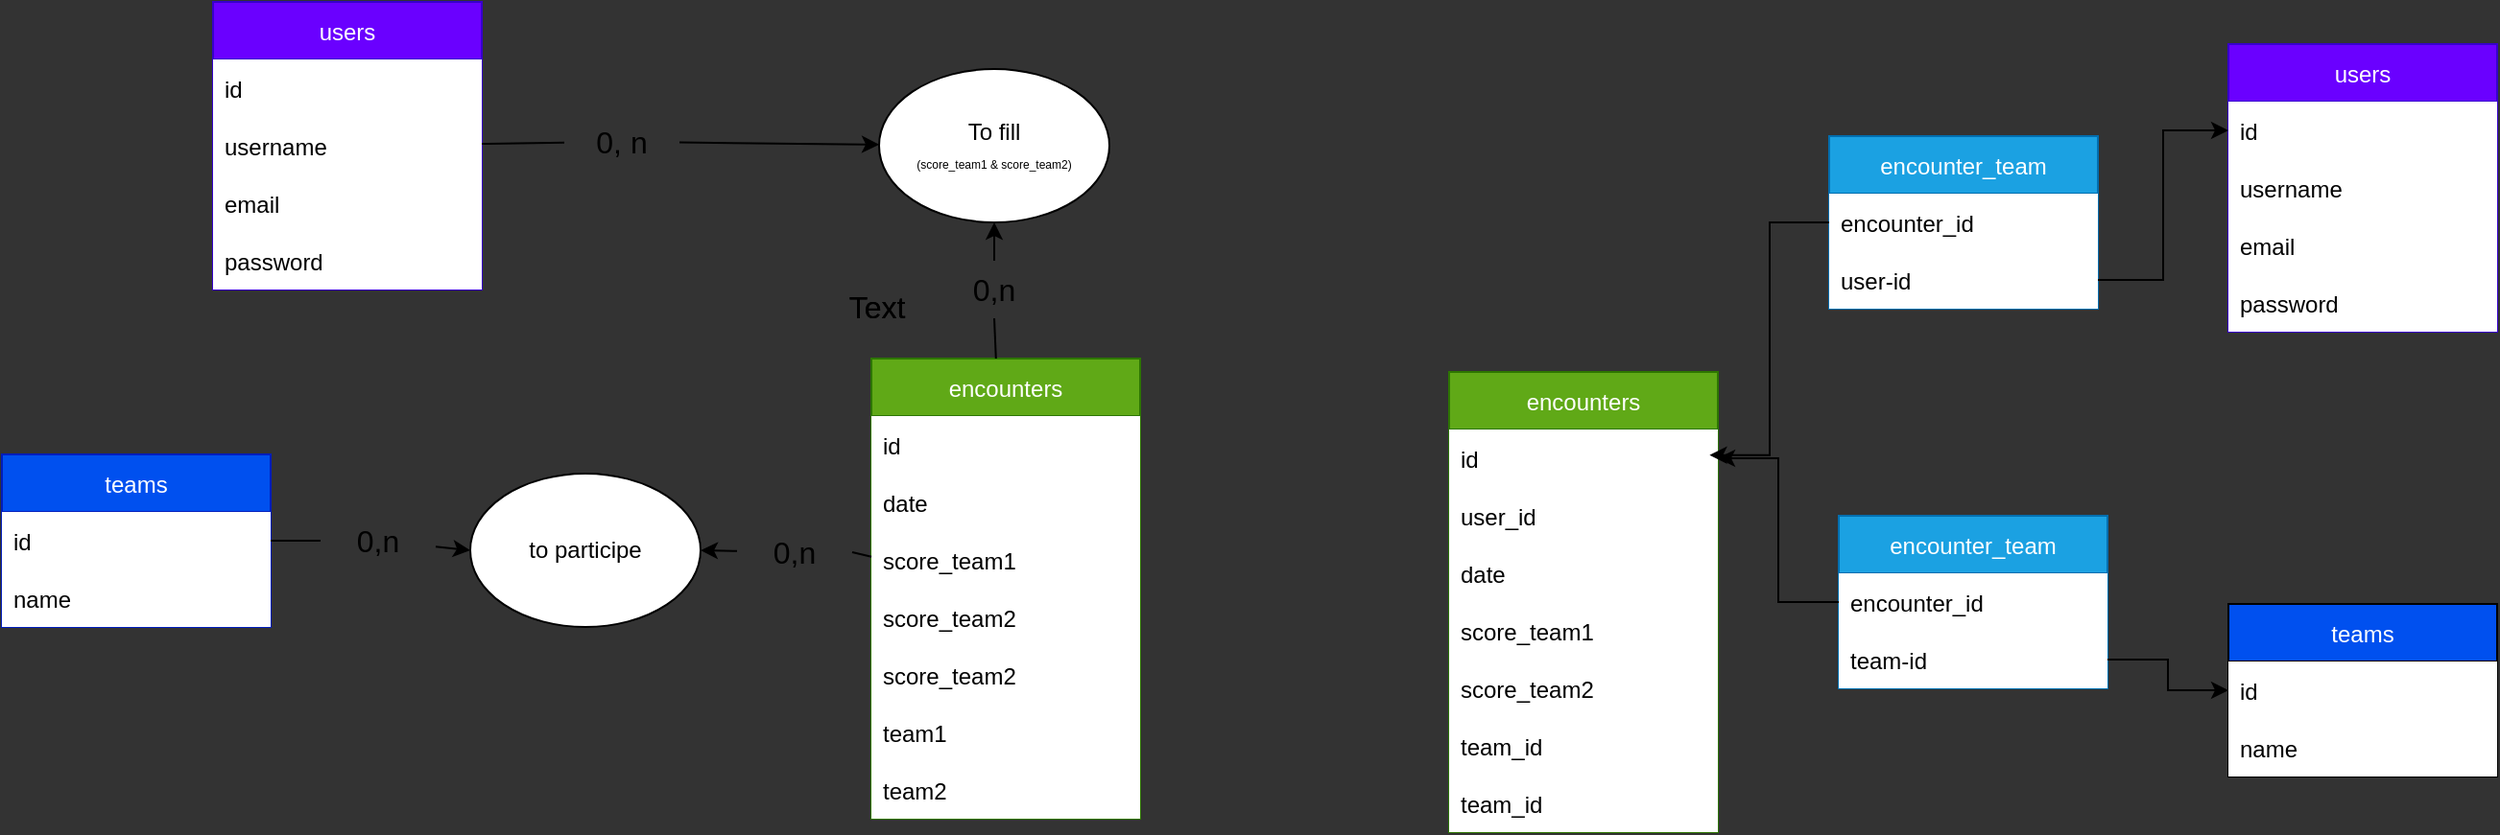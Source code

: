 <mxfile>
    <diagram id="moAj0ZgK-iWVBSQXD-7P" name="MLD-MCD peps">
        <mxGraphModel dx="800" dy="987" grid="0" gridSize="10" guides="1" tooltips="1" connect="1" arrows="1" fold="1" page="0" pageScale="1" pageWidth="827" pageHeight="1169" background="#333333" math="0" shadow="0">
            <root>
                <mxCell id="0"/>
                <mxCell id="1" parent="0"/>
                <mxCell id="30" style="edgeStyle=none;html=1;rounded=0;startArrow=none;" edge="1" parent="1" source="41" target="35">
                    <mxGeometry relative="1" as="geometry">
                        <mxPoint x="419" y="25.0" as="targetPoint"/>
                    </mxGeometry>
                </mxCell>
                <mxCell id="2" value="users" style="swimlane;fontStyle=0;childLayout=stackLayout;horizontal=1;startSize=30;horizontalStack=0;resizeParent=1;resizeParentMax=0;resizeLast=0;collapsible=1;marginBottom=0;fillColor=#6a00ff;fontColor=#ffffff;strokeColor=#3700CC;rounded=0;" vertex="1" parent="1">
                    <mxGeometry x="228" y="-52" width="140" height="150" as="geometry"/>
                </mxCell>
                <mxCell id="3" value="id" style="text;strokeColor=none;fillColor=default;align=left;verticalAlign=middle;spacingLeft=4;spacingRight=4;overflow=hidden;points=[[0,0.5],[1,0.5]];portConstraint=eastwest;rotatable=0;rounded=0;" vertex="1" parent="2">
                    <mxGeometry y="30" width="140" height="30" as="geometry"/>
                </mxCell>
                <mxCell id="4" value="username" style="text;strokeColor=none;fillColor=default;align=left;verticalAlign=middle;spacingLeft=4;spacingRight=4;overflow=hidden;points=[[0,0.5],[1,0.5]];portConstraint=eastwest;rotatable=0;rounded=0;" vertex="1" parent="2">
                    <mxGeometry y="60" width="140" height="30" as="geometry"/>
                </mxCell>
                <mxCell id="10" value="email" style="text;strokeColor=none;fillColor=default;align=left;verticalAlign=middle;spacingLeft=4;spacingRight=4;overflow=hidden;points=[[0,0.5],[1,0.5]];portConstraint=eastwest;rotatable=0;rounded=0;" vertex="1" parent="2">
                    <mxGeometry y="90" width="140" height="30" as="geometry"/>
                </mxCell>
                <mxCell id="5" value="password" style="text;strokeColor=none;fillColor=default;align=left;verticalAlign=middle;spacingLeft=4;spacingRight=4;overflow=hidden;points=[[0,0.5],[1,0.5]];portConstraint=eastwest;rotatable=0;rounded=0;" vertex="1" parent="2">
                    <mxGeometry y="120" width="140" height="30" as="geometry"/>
                </mxCell>
                <mxCell id="22" style="edgeStyle=none;html=1;entryX=0;entryY=0.5;entryDx=0;entryDy=0;rounded=0;startArrow=none;" edge="1" parent="1" source="50" target="21">
                    <mxGeometry relative="1" as="geometry">
                        <mxPoint x="290" y="325.0" as="targetPoint"/>
                    </mxGeometry>
                </mxCell>
                <mxCell id="6" value="teams" style="swimlane;fontStyle=0;childLayout=stackLayout;horizontal=1;startSize=30;horizontalStack=0;resizeParent=1;resizeParentMax=0;resizeLast=0;collapsible=1;marginBottom=0;fillColor=#0050ef;fontColor=#ffffff;strokeColor=#001DBC;rounded=0;" vertex="1" parent="1">
                    <mxGeometry x="118" y="184" width="140" height="90" as="geometry"/>
                </mxCell>
                <mxCell id="7" value="id" style="text;strokeColor=none;fillColor=default;align=left;verticalAlign=middle;spacingLeft=4;spacingRight=4;overflow=hidden;points=[[0,0.5],[1,0.5]];portConstraint=eastwest;rotatable=0;rounded=0;" vertex="1" parent="6">
                    <mxGeometry y="30" width="140" height="30" as="geometry"/>
                </mxCell>
                <mxCell id="8" value="name" style="text;strokeColor=none;fillColor=default;align=left;verticalAlign=middle;spacingLeft=4;spacingRight=4;overflow=hidden;points=[[0,0.5],[1,0.5]];portConstraint=eastwest;rotatable=0;rounded=0;" vertex="1" parent="6">
                    <mxGeometry y="60" width="140" height="30" as="geometry"/>
                </mxCell>
                <mxCell id="23" style="edgeStyle=none;html=1;entryX=1;entryY=0.5;entryDx=0;entryDy=0;rounded=0;startArrow=none;" edge="1" parent="1" source="47" target="21">
                    <mxGeometry relative="1" as="geometry"/>
                </mxCell>
                <mxCell id="36" style="edgeStyle=none;html=1;entryX=0.5;entryY=1;entryDx=0;entryDy=0;rounded=0;startArrow=none;" edge="1" parent="1" source="44" target="35">
                    <mxGeometry relative="1" as="geometry"/>
                </mxCell>
                <mxCell id="11" value="encounters" style="swimlane;fontStyle=0;childLayout=stackLayout;horizontal=1;startSize=30;horizontalStack=0;resizeParent=1;resizeParentMax=0;resizeLast=0;collapsible=1;marginBottom=0;fillColor=#60a917;fontColor=#ffffff;strokeColor=#2D7600;rounded=0;" vertex="1" parent="1">
                    <mxGeometry x="571" y="134" width="140" height="240" as="geometry"/>
                </mxCell>
                <mxCell id="12" value="id" style="text;strokeColor=none;fillColor=default;align=left;verticalAlign=middle;spacingLeft=4;spacingRight=4;overflow=hidden;points=[[0,0.5],[1,0.5]];portConstraint=eastwest;rotatable=0;rounded=0;" vertex="1" parent="11">
                    <mxGeometry y="30" width="140" height="30" as="geometry"/>
                </mxCell>
                <mxCell id="13" value="date" style="text;strokeColor=none;fillColor=default;align=left;verticalAlign=middle;spacingLeft=4;spacingRight=4;overflow=hidden;points=[[0,0.5],[1,0.5]];portConstraint=eastwest;rotatable=0;rounded=0;" vertex="1" parent="11">
                    <mxGeometry y="60" width="140" height="30" as="geometry"/>
                </mxCell>
                <mxCell id="38" value="score_team1" style="text;strokeColor=none;fillColor=default;align=left;verticalAlign=middle;spacingLeft=4;spacingRight=4;overflow=hidden;points=[[0,0.5],[1,0.5]];portConstraint=eastwest;rotatable=0;rounded=0;" vertex="1" parent="11">
                    <mxGeometry y="90" width="140" height="30" as="geometry"/>
                </mxCell>
                <mxCell id="39" value="score_team2" style="text;strokeColor=none;fillColor=default;align=left;verticalAlign=middle;spacingLeft=4;spacingRight=4;overflow=hidden;points=[[0,0.5],[1,0.5]];portConstraint=eastwest;rotatable=0;rounded=0;" vertex="1" parent="11">
                    <mxGeometry y="120" width="140" height="30" as="geometry"/>
                </mxCell>
                <mxCell id="52" value="score_team2" style="text;strokeColor=none;fillColor=default;align=left;verticalAlign=middle;spacingLeft=4;spacingRight=4;overflow=hidden;points=[[0,0.5],[1,0.5]];portConstraint=eastwest;rotatable=0;rounded=0;" vertex="1" parent="11">
                    <mxGeometry y="150" width="140" height="30" as="geometry"/>
                </mxCell>
                <mxCell id="14" value="team1" style="text;strokeColor=none;fillColor=default;align=left;verticalAlign=middle;spacingLeft=4;spacingRight=4;overflow=hidden;points=[[0,0.5],[1,0.5]];portConstraint=eastwest;rotatable=0;rounded=0;" vertex="1" parent="11">
                    <mxGeometry y="180" width="140" height="30" as="geometry"/>
                </mxCell>
                <mxCell id="15" value="team2" style="text;strokeColor=none;fillColor=default;align=left;verticalAlign=middle;spacingLeft=4;spacingRight=4;overflow=hidden;points=[[0,0.5],[1,0.5]];portConstraint=eastwest;rotatable=0;rounded=0;" vertex="1" parent="11">
                    <mxGeometry y="210" width="140" height="30" as="geometry"/>
                </mxCell>
                <mxCell id="21" value="to participe" style="ellipse;whiteSpace=wrap;html=1;rounded=0;" vertex="1" parent="1">
                    <mxGeometry x="362" y="194" width="120" height="80" as="geometry"/>
                </mxCell>
                <mxCell id="35" value="To fill &lt;br&gt;&lt;font style=&quot;font-size: 6px&quot;&gt;(score_team1 &amp;amp; score_team2)&lt;/font&gt;" style="ellipse;whiteSpace=wrap;html=1;rounded=0;" vertex="1" parent="1">
                    <mxGeometry x="575" y="-17" width="120" height="80" as="geometry"/>
                </mxCell>
                <mxCell id="41" value="&lt;font style=&quot;font-size: 16px&quot;&gt;0, n&lt;/font&gt;" style="text;html=1;strokeColor=none;fillColor=none;align=center;verticalAlign=middle;whiteSpace=wrap;rounded=0;fontSize=6;" vertex="1" parent="1">
                    <mxGeometry x="411" y="6" width="60" height="30" as="geometry"/>
                </mxCell>
                <mxCell id="42" value="" style="edgeStyle=none;html=1;rounded=0;endArrow=none;" edge="1" parent="1" source="2" target="41">
                    <mxGeometry relative="1" as="geometry">
                        <mxPoint x="280" y="24.416" as="sourcePoint"/>
                        <mxPoint x="631.004" y="21.486" as="targetPoint"/>
                    </mxGeometry>
                </mxCell>
                <mxCell id="44" value="0,n" style="text;html=1;strokeColor=none;fillColor=none;align=center;verticalAlign=middle;whiteSpace=wrap;rounded=0;fontSize=16;" vertex="1" parent="1">
                    <mxGeometry x="605" y="83" width="60" height="30" as="geometry"/>
                </mxCell>
                <mxCell id="45" value="" style="edgeStyle=none;html=1;entryX=0.5;entryY=1;entryDx=0;entryDy=0;rounded=0;endArrow=none;" edge="1" parent="1" source="11" target="44">
                    <mxGeometry relative="1" as="geometry">
                        <mxPoint x="637.42" y="134" as="sourcePoint"/>
                        <mxPoint x="635" y="63" as="targetPoint"/>
                    </mxGeometry>
                </mxCell>
                <mxCell id="46" value="Text" style="text;html=1;strokeColor=none;fillColor=none;align=center;verticalAlign=middle;whiteSpace=wrap;rounded=0;fontSize=16;" vertex="1" parent="1">
                    <mxGeometry x="544" y="92" width="60" height="30" as="geometry"/>
                </mxCell>
                <mxCell id="47" value="0,n" style="text;html=1;strokeColor=none;fillColor=none;align=center;verticalAlign=middle;whiteSpace=wrap;rounded=0;fontSize=16;" vertex="1" parent="1">
                    <mxGeometry x="501" y="220" width="60" height="30" as="geometry"/>
                </mxCell>
                <mxCell id="48" value="" style="edgeStyle=none;html=1;entryX=1;entryY=0.5;entryDx=0;entryDy=0;rounded=0;endArrow=none;" edge="1" parent="1" source="11" target="47">
                    <mxGeometry relative="1" as="geometry">
                        <mxPoint x="571" y="236.799" as="sourcePoint"/>
                        <mxPoint x="482.0" y="234" as="targetPoint"/>
                    </mxGeometry>
                </mxCell>
                <mxCell id="49" value="Text" style="text;html=1;strokeColor=none;fillColor=none;align=center;verticalAlign=middle;whiteSpace=wrap;rounded=0;fontSize=16;" vertex="1" parent="1">
                    <mxGeometry x="544" y="92" width="60" height="30" as="geometry"/>
                </mxCell>
                <mxCell id="50" value="0,n" style="text;html=1;strokeColor=none;fillColor=none;align=center;verticalAlign=middle;whiteSpace=wrap;rounded=0;fontSize=16;" vertex="1" parent="1">
                    <mxGeometry x="284" y="214" width="60" height="30" as="geometry"/>
                </mxCell>
                <mxCell id="51" value="" style="edgeStyle=none;html=1;entryX=0;entryY=0.5;entryDx=0;entryDy=0;rounded=0;endArrow=none;" edge="1" parent="1" source="6" target="50">
                    <mxGeometry relative="1" as="geometry">
                        <mxPoint x="362.0" y="234" as="targetPoint"/>
                        <mxPoint x="283" y="232.94" as="sourcePoint"/>
                    </mxGeometry>
                </mxCell>
                <mxCell id="53" value="users" style="swimlane;fontStyle=0;childLayout=stackLayout;horizontal=1;startSize=30;horizontalStack=0;resizeParent=1;resizeParentMax=0;resizeLast=0;collapsible=1;marginBottom=0;fillColor=#6a00ff;fontColor=#ffffff;strokeColor=#3700CC;rounded=0;" vertex="1" parent="1">
                    <mxGeometry x="1278" y="-30" width="140" height="150" as="geometry"/>
                </mxCell>
                <mxCell id="54" value="id" style="text;strokeColor=none;fillColor=default;align=left;verticalAlign=middle;spacingLeft=4;spacingRight=4;overflow=hidden;points=[[0,0.5],[1,0.5]];portConstraint=eastwest;rotatable=0;rounded=0;" vertex="1" parent="53">
                    <mxGeometry y="30" width="140" height="30" as="geometry"/>
                </mxCell>
                <mxCell id="55" value="username" style="text;strokeColor=none;fillColor=default;align=left;verticalAlign=middle;spacingLeft=4;spacingRight=4;overflow=hidden;points=[[0,0.5],[1,0.5]];portConstraint=eastwest;rotatable=0;rounded=0;" vertex="1" parent="53">
                    <mxGeometry y="60" width="140" height="30" as="geometry"/>
                </mxCell>
                <mxCell id="56" value="email" style="text;strokeColor=none;fillColor=default;align=left;verticalAlign=middle;spacingLeft=4;spacingRight=4;overflow=hidden;points=[[0,0.5],[1,0.5]];portConstraint=eastwest;rotatable=0;rounded=0;" vertex="1" parent="53">
                    <mxGeometry y="90" width="140" height="30" as="geometry"/>
                </mxCell>
                <mxCell id="57" value="password" style="text;strokeColor=none;fillColor=default;align=left;verticalAlign=middle;spacingLeft=4;spacingRight=4;overflow=hidden;points=[[0,0.5],[1,0.5]];portConstraint=eastwest;rotatable=0;rounded=0;" vertex="1" parent="53">
                    <mxGeometry y="120" width="140" height="30" as="geometry"/>
                </mxCell>
                <mxCell id="58" value="encounters" style="swimlane;fontStyle=0;childLayout=stackLayout;horizontal=1;startSize=30;horizontalStack=0;resizeParent=1;resizeParentMax=0;resizeLast=0;collapsible=1;marginBottom=0;fillColor=#60a917;fontColor=#ffffff;strokeColor=#2D7600;rounded=0;" vertex="1" parent="1">
                    <mxGeometry x="872" y="141" width="140" height="240" as="geometry"/>
                </mxCell>
                <mxCell id="59" value="id" style="text;strokeColor=none;fillColor=default;align=left;verticalAlign=middle;spacingLeft=4;spacingRight=4;overflow=hidden;points=[[0,0.5],[1,0.5]];portConstraint=eastwest;rotatable=0;rounded=0;" vertex="1" parent="58">
                    <mxGeometry y="30" width="140" height="30" as="geometry"/>
                </mxCell>
                <mxCell id="60" value="user_id" style="text;strokeColor=none;fillColor=default;align=left;verticalAlign=middle;spacingLeft=4;spacingRight=4;overflow=hidden;points=[[0,0.5],[1,0.5]];portConstraint=eastwest;rotatable=0;rounded=0;" vertex="1" parent="58">
                    <mxGeometry y="60" width="140" height="30" as="geometry"/>
                </mxCell>
                <mxCell id="72" value="date" style="text;strokeColor=none;fillColor=default;align=left;verticalAlign=middle;spacingLeft=4;spacingRight=4;overflow=hidden;points=[[0,0.5],[1,0.5]];portConstraint=eastwest;rotatable=0;rounded=0;" vertex="1" parent="58">
                    <mxGeometry y="90" width="140" height="30" as="geometry"/>
                </mxCell>
                <mxCell id="61" value="score_team1" style="text;strokeColor=none;fillColor=default;align=left;verticalAlign=middle;spacingLeft=4;spacingRight=4;overflow=hidden;points=[[0,0.5],[1,0.5]];portConstraint=eastwest;rotatable=0;rounded=0;" vertex="1" parent="58">
                    <mxGeometry y="120" width="140" height="30" as="geometry"/>
                </mxCell>
                <mxCell id="62" value="score_team2" style="text;strokeColor=none;fillColor=default;align=left;verticalAlign=middle;spacingLeft=4;spacingRight=4;overflow=hidden;points=[[0,0.5],[1,0.5]];portConstraint=eastwest;rotatable=0;rounded=0;" vertex="1" parent="58">
                    <mxGeometry y="150" width="140" height="30" as="geometry"/>
                </mxCell>
                <mxCell id="64" value="team_id" style="text;strokeColor=none;fillColor=default;align=left;verticalAlign=middle;spacingLeft=4;spacingRight=4;overflow=hidden;points=[[0,0.5],[1,0.5]];portConstraint=eastwest;rotatable=0;rounded=0;" vertex="1" parent="58">
                    <mxGeometry y="180" width="140" height="30" as="geometry"/>
                </mxCell>
                <mxCell id="65" value="team_id" style="text;strokeColor=none;fillColor=default;align=left;verticalAlign=middle;spacingLeft=4;spacingRight=4;overflow=hidden;points=[[0,0.5],[1,0.5]];portConstraint=eastwest;rotatable=0;rounded=0;" vertex="1" parent="58">
                    <mxGeometry y="210" width="140" height="30" as="geometry"/>
                </mxCell>
                <mxCell id="66" value="teams" style="swimlane;fontStyle=0;childLayout=stackLayout;horizontal=1;startSize=30;horizontalStack=0;resizeParent=1;resizeParentMax=0;resizeLast=0;collapsible=1;marginBottom=0;fillColor=#0050ef;fontColor=#ffffff;strokeColor=default;rounded=0;" vertex="1" parent="1">
                    <mxGeometry x="1278" y="262" width="140" height="90" as="geometry"/>
                </mxCell>
                <mxCell id="67" value="id" style="text;strokeColor=none;fillColor=default;align=left;verticalAlign=middle;spacingLeft=4;spacingRight=4;overflow=hidden;points=[[0,0.5],[1,0.5]];portConstraint=eastwest;rotatable=0;rounded=0;" vertex="1" parent="66">
                    <mxGeometry y="30" width="140" height="30" as="geometry"/>
                </mxCell>
                <mxCell id="68" value="name" style="text;strokeColor=none;fillColor=default;align=left;verticalAlign=middle;spacingLeft=4;spacingRight=4;overflow=hidden;points=[[0,0.5],[1,0.5]];portConstraint=eastwest;rotatable=0;rounded=0;" vertex="1" parent="66">
                    <mxGeometry y="60" width="140" height="30" as="geometry"/>
                </mxCell>
                <mxCell id="77" value="encounter_team" style="swimlane;fontStyle=0;childLayout=stackLayout;horizontal=1;startSize=30;horizontalStack=0;resizeParent=1;resizeParentMax=0;resizeLast=0;collapsible=1;marginBottom=0;fillColor=#1ba1e2;fontColor=#ffffff;strokeColor=#006EAF;rounded=0;" vertex="1" parent="1">
                    <mxGeometry x="1075" y="216" width="140" height="90" as="geometry"/>
                </mxCell>
                <mxCell id="80" value="encounter_id" style="text;strokeColor=none;fillColor=default;align=left;verticalAlign=middle;spacingLeft=4;spacingRight=4;overflow=hidden;points=[[0,0.5],[1,0.5]];portConstraint=eastwest;rotatable=0;rounded=0;" vertex="1" parent="77">
                    <mxGeometry y="30" width="140" height="30" as="geometry"/>
                </mxCell>
                <mxCell id="81" value="team-id" style="text;strokeColor=none;fillColor=default;align=left;verticalAlign=middle;spacingLeft=4;spacingRight=4;overflow=hidden;points=[[0,0.5],[1,0.5]];portConstraint=eastwest;rotatable=0;rounded=0;" vertex="1" parent="77">
                    <mxGeometry y="60" width="140" height="30" as="geometry"/>
                </mxCell>
                <mxCell id="82" style="edgeStyle=elbowEdgeStyle;rounded=0;html=1;entryX=0;entryY=0.5;entryDx=0;entryDy=0;fontSize=12;" edge="1" parent="1" source="81" target="67">
                    <mxGeometry relative="1" as="geometry"/>
                </mxCell>
                <mxCell id="84" style="edgeStyle=elbowEdgeStyle;rounded=0;html=1;exitX=0;exitY=0.5;exitDx=0;exitDy=0;fontSize=12;" edge="1" parent="1" source="80" target="59">
                    <mxGeometry relative="1" as="geometry"/>
                </mxCell>
                <mxCell id="86" value="encounter_team" style="swimlane;fontStyle=0;childLayout=stackLayout;horizontal=1;startSize=30;horizontalStack=0;resizeParent=1;resizeParentMax=0;resizeLast=0;collapsible=1;marginBottom=0;fillColor=#1ba1e2;fontColor=#ffffff;strokeColor=#006EAF;rounded=0;" vertex="1" parent="1">
                    <mxGeometry x="1070" y="18" width="140" height="90" as="geometry"/>
                </mxCell>
                <mxCell id="87" value="encounter_id" style="text;strokeColor=none;fillColor=default;align=left;verticalAlign=middle;spacingLeft=4;spacingRight=4;overflow=hidden;points=[[0,0.5],[1,0.5]];portConstraint=eastwest;rotatable=0;rounded=0;" vertex="1" parent="86">
                    <mxGeometry y="30" width="140" height="30" as="geometry"/>
                </mxCell>
                <mxCell id="88" value="user-id" style="text;strokeColor=none;fillColor=default;align=left;verticalAlign=middle;spacingLeft=4;spacingRight=4;overflow=hidden;points=[[0,0.5],[1,0.5]];portConstraint=eastwest;rotatable=0;rounded=0;" vertex="1" parent="86">
                    <mxGeometry y="60" width="140" height="30" as="geometry"/>
                </mxCell>
                <mxCell id="89" style="edgeStyle=elbowEdgeStyle;rounded=0;html=1;exitX=0;exitY=0.5;exitDx=0;exitDy=0;fontSize=12;" edge="1" parent="1" source="87">
                    <mxGeometry relative="1" as="geometry">
                        <mxPoint x="1007.711" y="184.363" as="targetPoint"/>
                    </mxGeometry>
                </mxCell>
                <mxCell id="90" style="edgeStyle=elbowEdgeStyle;rounded=0;html=1;exitX=1;exitY=0.5;exitDx=0;exitDy=0;entryX=0;entryY=0.5;entryDx=0;entryDy=0;fontSize=12;" edge="1" parent="1" source="88" target="54">
                    <mxGeometry relative="1" as="geometry"/>
                </mxCell>
            </root>
        </mxGraphModel>
    </diagram>
</mxfile>